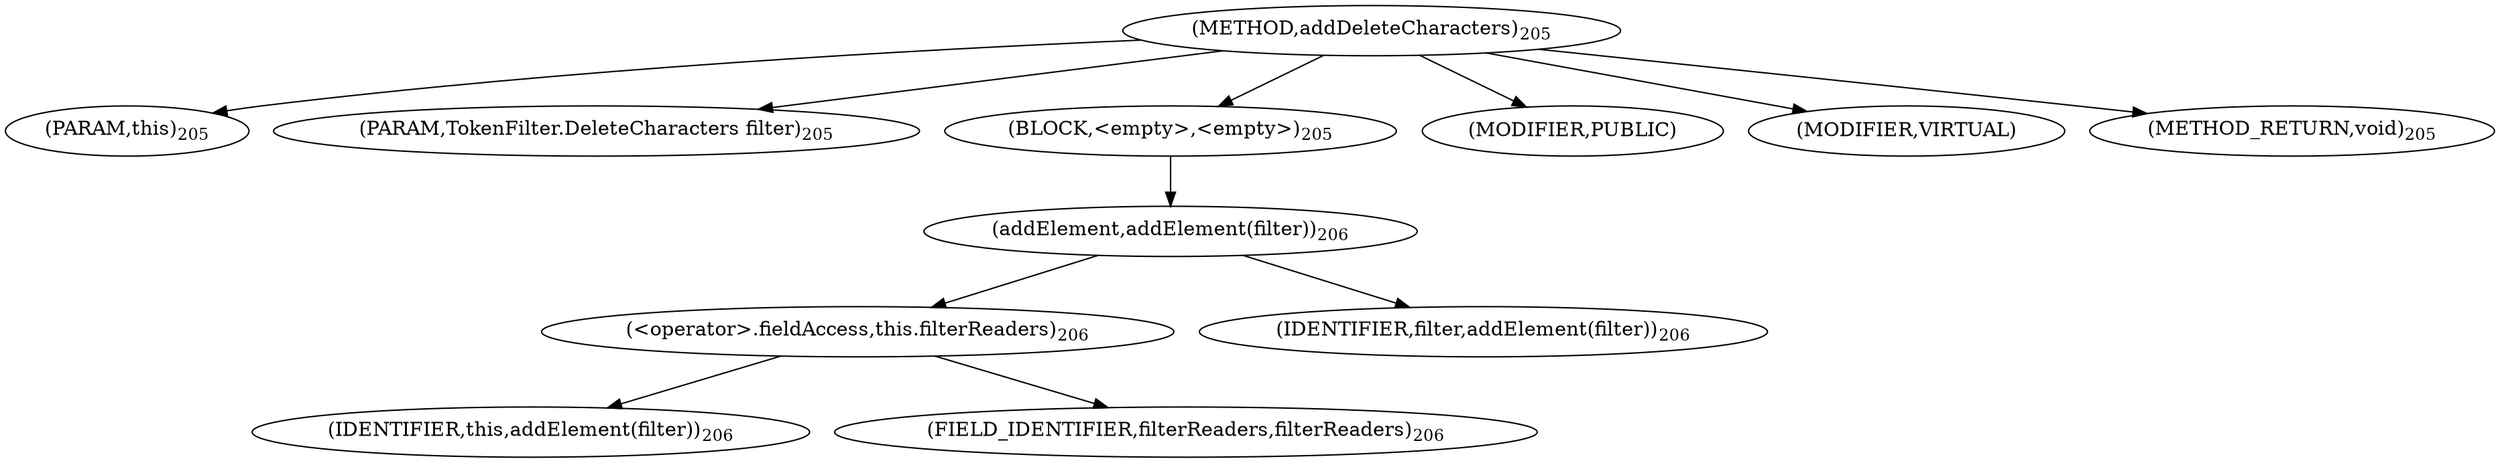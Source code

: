 digraph "addDeleteCharacters" {  
"225" [label = <(METHOD,addDeleteCharacters)<SUB>205</SUB>> ]
"226" [label = <(PARAM,this)<SUB>205</SUB>> ]
"227" [label = <(PARAM,TokenFilter.DeleteCharacters filter)<SUB>205</SUB>> ]
"228" [label = <(BLOCK,&lt;empty&gt;,&lt;empty&gt;)<SUB>205</SUB>> ]
"229" [label = <(addElement,addElement(filter))<SUB>206</SUB>> ]
"230" [label = <(&lt;operator&gt;.fieldAccess,this.filterReaders)<SUB>206</SUB>> ]
"231" [label = <(IDENTIFIER,this,addElement(filter))<SUB>206</SUB>> ]
"232" [label = <(FIELD_IDENTIFIER,filterReaders,filterReaders)<SUB>206</SUB>> ]
"233" [label = <(IDENTIFIER,filter,addElement(filter))<SUB>206</SUB>> ]
"234" [label = <(MODIFIER,PUBLIC)> ]
"235" [label = <(MODIFIER,VIRTUAL)> ]
"236" [label = <(METHOD_RETURN,void)<SUB>205</SUB>> ]
  "225" -> "226" 
  "225" -> "227" 
  "225" -> "228" 
  "225" -> "234" 
  "225" -> "235" 
  "225" -> "236" 
  "228" -> "229" 
  "229" -> "230" 
  "229" -> "233" 
  "230" -> "231" 
  "230" -> "232" 
}
